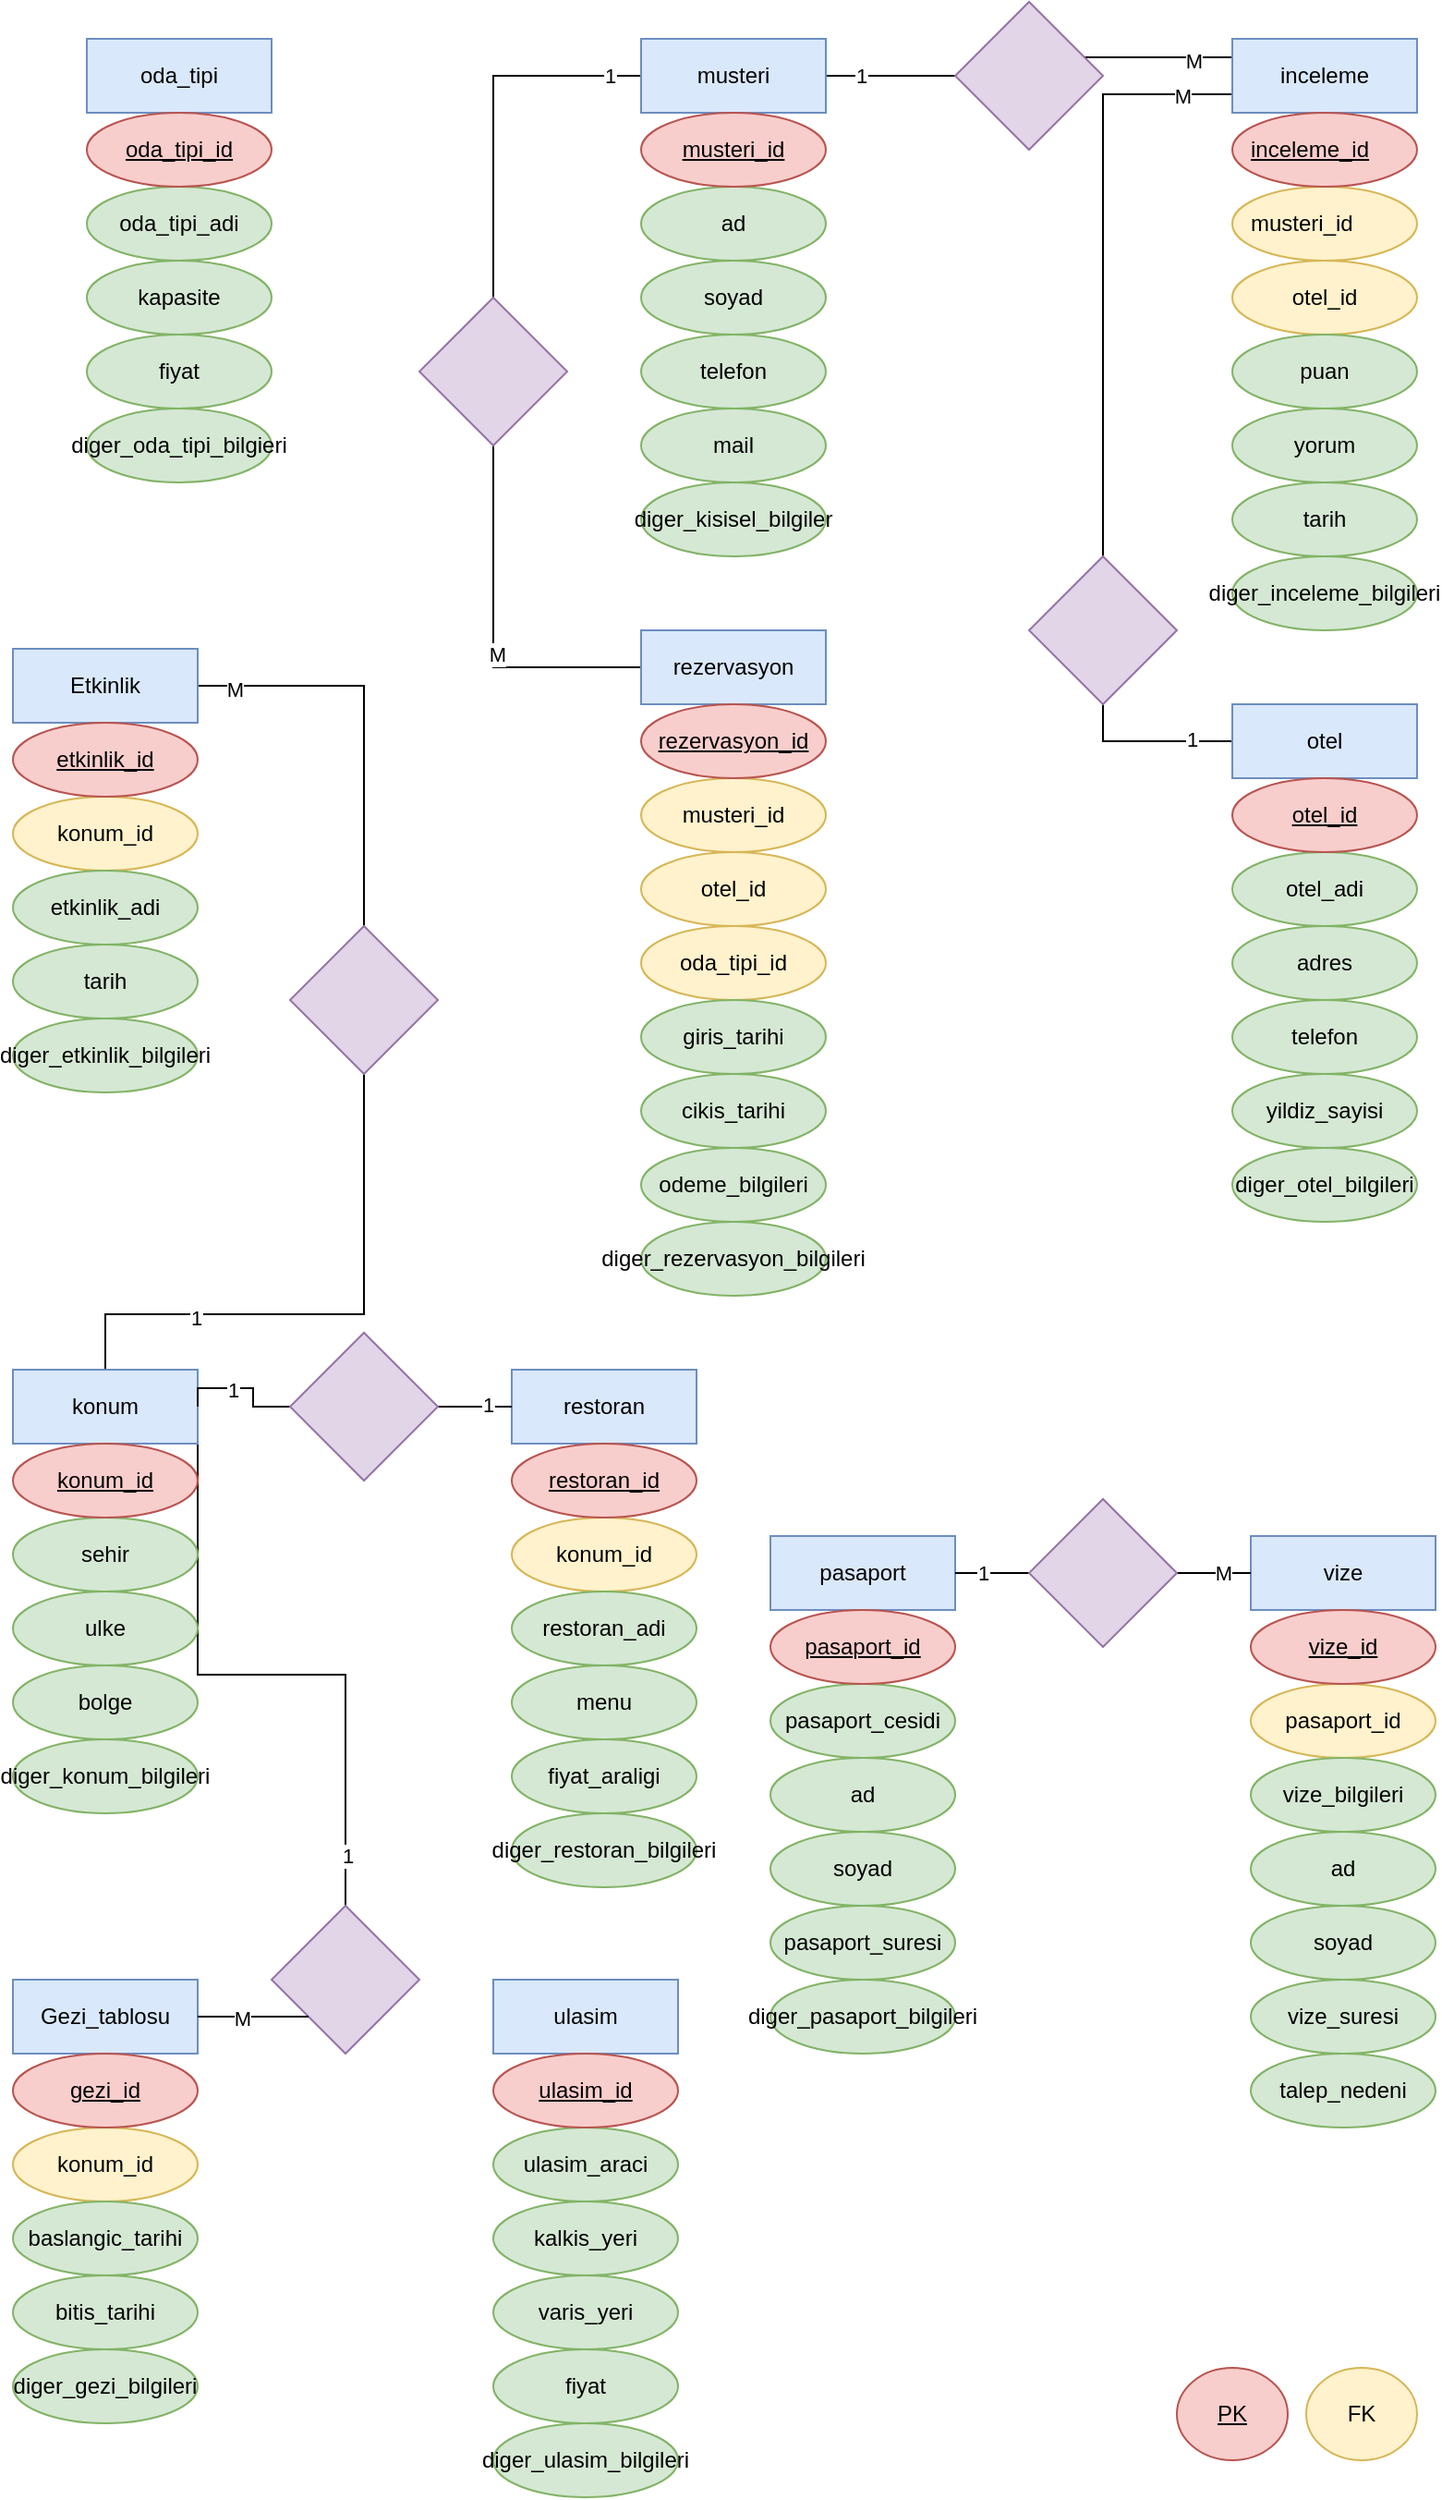 <mxfile version="22.1.16" type="device">
  <diagram name="Sayfa -1" id="pNhDHcCe7tpgZmQIZwgV">
    <mxGraphModel dx="984" dy="626" grid="1" gridSize="10" guides="1" tooltips="1" connect="1" arrows="1" fold="1" page="1" pageScale="1" pageWidth="827" pageHeight="1169" math="0" shadow="0">
      <root>
        <mxCell id="0" />
        <mxCell id="1" parent="0" />
        <mxCell id="9lS0rCz5zYlscF0m0wIw-2" value="Gezi_tablosu" style="whiteSpace=wrap;html=1;align=center;fillColor=#dae8fc;strokeColor=#6c8ebf;" parent="1" vertex="1">
          <mxGeometry x="29" y="1100" width="100" height="40" as="geometry" />
        </mxCell>
        <mxCell id="e3ImcTL7HOcck-EjSmOT-18" style="edgeStyle=orthogonalEdgeStyle;rounded=0;orthogonalLoop=1;jettySize=auto;html=1;endArrow=none;endFill=0;" parent="1" source="9lS0rCz5zYlscF0m0wIw-3" target="e3ImcTL7HOcck-EjSmOT-17" edge="1">
          <mxGeometry relative="1" as="geometry" />
        </mxCell>
        <mxCell id="e3ImcTL7HOcck-EjSmOT-21" value="M" style="edgeLabel;html=1;align=center;verticalAlign=middle;resizable=0;points=[];" parent="e3ImcTL7HOcck-EjSmOT-18" connectable="0" vertex="1">
          <mxGeometry x="-0.818" y="-2" relative="1" as="geometry">
            <mxPoint as="offset" />
          </mxGeometry>
        </mxCell>
        <mxCell id="9lS0rCz5zYlscF0m0wIw-3" value="Etkinlik" style="whiteSpace=wrap;html=1;align=center;fillColor=#dae8fc;strokeColor=#6c8ebf;" parent="1" vertex="1">
          <mxGeometry x="29" y="380" width="100" height="40" as="geometry" />
        </mxCell>
        <mxCell id="e3ImcTL7HOcck-EjSmOT-8" style="edgeStyle=orthogonalEdgeStyle;rounded=0;orthogonalLoop=1;jettySize=auto;html=1;endArrow=none;endFill=0;" parent="1" source="9lS0rCz5zYlscF0m0wIw-4" target="e3ImcTL7HOcck-EjSmOT-6" edge="1">
          <mxGeometry relative="1" as="geometry">
            <Array as="points">
              <mxPoint x="649" y="60" />
              <mxPoint x="649" y="60" />
            </Array>
          </mxGeometry>
        </mxCell>
        <mxCell id="e3ImcTL7HOcck-EjSmOT-9" value="M" style="edgeLabel;html=1;align=center;verticalAlign=middle;resizable=0;points=[];" parent="e3ImcTL7HOcck-EjSmOT-8" connectable="0" vertex="1">
          <mxGeometry x="-0.457" y="2" relative="1" as="geometry">
            <mxPoint as="offset" />
          </mxGeometry>
        </mxCell>
        <mxCell id="e3ImcTL7HOcck-EjSmOT-13" style="edgeStyle=orthogonalEdgeStyle;rounded=0;orthogonalLoop=1;jettySize=auto;html=1;endArrow=none;endFill=0;" parent="1" source="9lS0rCz5zYlscF0m0wIw-4" target="e3ImcTL7HOcck-EjSmOT-12" edge="1">
          <mxGeometry relative="1" as="geometry">
            <Array as="points">
              <mxPoint x="619" y="80" />
            </Array>
          </mxGeometry>
        </mxCell>
        <mxCell id="e3ImcTL7HOcck-EjSmOT-16" value="M" style="edgeLabel;html=1;align=center;verticalAlign=middle;resizable=0;points=[];" parent="e3ImcTL7HOcck-EjSmOT-13" connectable="0" vertex="1">
          <mxGeometry x="-0.831" y="1" relative="1" as="geometry">
            <mxPoint as="offset" />
          </mxGeometry>
        </mxCell>
        <mxCell id="9lS0rCz5zYlscF0m0wIw-4" value="inceleme" style="whiteSpace=wrap;html=1;align=center;fillColor=#dae8fc;strokeColor=#6c8ebf;" parent="1" vertex="1">
          <mxGeometry x="689" y="50" width="100" height="40" as="geometry" />
        </mxCell>
        <mxCell id="9lS0rCz5zYlscF0m0wIw-5" value="konum_id" style="ellipse;whiteSpace=wrap;html=1;align=center;fillColor=#fff2cc;strokeColor=#d6b656;" parent="1" vertex="1">
          <mxGeometry x="29" y="460" width="100" height="40" as="geometry" />
        </mxCell>
        <mxCell id="9lS0rCz5zYlscF0m0wIw-6" value="etkinlik_id" style="ellipse;whiteSpace=wrap;html=1;align=center;fontStyle=4;fillColor=#f8cecc;strokeColor=#b85450;" parent="1" vertex="1">
          <mxGeometry x="29" y="420" width="100" height="40" as="geometry" />
        </mxCell>
        <mxCell id="9lS0rCz5zYlscF0m0wIw-7" value="etkinlik_adi" style="ellipse;whiteSpace=wrap;html=1;align=center;fillColor=#d5e8d4;strokeColor=#82b366;" parent="1" vertex="1">
          <mxGeometry x="29" y="500" width="100" height="40" as="geometry" />
        </mxCell>
        <mxCell id="9lS0rCz5zYlscF0m0wIw-8" value="tarih" style="ellipse;whiteSpace=wrap;html=1;align=center;fillColor=#d5e8d4;strokeColor=#82b366;" parent="1" vertex="1">
          <mxGeometry x="29" y="540" width="100" height="40" as="geometry" />
        </mxCell>
        <mxCell id="9lS0rCz5zYlscF0m0wIw-9" value="diger_etkinlik_bilgileri" style="ellipse;whiteSpace=wrap;html=1;align=center;fillColor=#d5e8d4;strokeColor=#82b366;" parent="1" vertex="1">
          <mxGeometry x="29" y="580" width="100" height="40" as="geometry" />
        </mxCell>
        <mxCell id="9lS0rCz5zYlscF0m0wIw-11" value="tarih" style="ellipse;whiteSpace=wrap;html=1;align=center;fillColor=#d5e8d4;strokeColor=#82b366;" parent="1" vertex="1">
          <mxGeometry x="689" y="290" width="100" height="40" as="geometry" />
        </mxCell>
        <mxCell id="9lS0rCz5zYlscF0m0wIw-13" value="konum_id" style="ellipse;whiteSpace=wrap;html=1;align=center;fillColor=#fff2cc;strokeColor=#d6b656;" parent="1" vertex="1">
          <mxGeometry x="29" y="1180" width="100" height="40" as="geometry" />
        </mxCell>
        <mxCell id="9lS0rCz5zYlscF0m0wIw-14" value="gezi_id" style="ellipse;whiteSpace=wrap;html=1;align=center;fontStyle=4;fillColor=#f8cecc;strokeColor=#b85450;" parent="1" vertex="1">
          <mxGeometry x="29" y="1140" width="100" height="40" as="geometry" />
        </mxCell>
        <mxCell id="9lS0rCz5zYlscF0m0wIw-15" value="baslangic_tarihi" style="ellipse;whiteSpace=wrap;html=1;align=center;fillColor=#d5e8d4;strokeColor=#82b366;" parent="1" vertex="1">
          <mxGeometry x="29" y="1220" width="100" height="40" as="geometry" />
        </mxCell>
        <mxCell id="9lS0rCz5zYlscF0m0wIw-16" value="bitis_tarihi" style="ellipse;whiteSpace=wrap;html=1;align=center;fillColor=#d5e8d4;strokeColor=#82b366;" parent="1" vertex="1">
          <mxGeometry x="29" y="1260" width="100" height="40" as="geometry" />
        </mxCell>
        <mxCell id="9lS0rCz5zYlscF0m0wIw-17" value="diger_gezi_bilgileri" style="ellipse;whiteSpace=wrap;html=1;align=center;fillColor=#d5e8d4;strokeColor=#82b366;" parent="1" vertex="1">
          <mxGeometry x="29" y="1300" width="100" height="40" as="geometry" />
        </mxCell>
        <mxCell id="9lS0rCz5zYlscF0m0wIw-18" value="musteri_id&lt;span style=&quot;white-space: pre;&quot;&gt;&#x9;&lt;/span&gt;" style="ellipse;whiteSpace=wrap;html=1;align=center;fillColor=#fff2cc;strokeColor=#d6b656;" parent="1" vertex="1">
          <mxGeometry x="689" y="130" width="100" height="40" as="geometry" />
        </mxCell>
        <mxCell id="9lS0rCz5zYlscF0m0wIw-19" value="inceleme_id&lt;span style=&quot;white-space: pre;&quot;&gt;&#x9;&lt;/span&gt;" style="ellipse;whiteSpace=wrap;html=1;align=center;fontStyle=4;fillColor=#f8cecc;strokeColor=#b85450;" parent="1" vertex="1">
          <mxGeometry x="689" y="90" width="100" height="40" as="geometry" />
        </mxCell>
        <mxCell id="9lS0rCz5zYlscF0m0wIw-20" value="otel_id" style="ellipse;whiteSpace=wrap;html=1;align=center;fillColor=#fff2cc;strokeColor=#d6b656;" parent="1" vertex="1">
          <mxGeometry x="689" y="170" width="100" height="40" as="geometry" />
        </mxCell>
        <mxCell id="9lS0rCz5zYlscF0m0wIw-21" value="puan" style="ellipse;whiteSpace=wrap;html=1;align=center;fillColor=#d5e8d4;strokeColor=#82b366;" parent="1" vertex="1">
          <mxGeometry x="689" y="210" width="100" height="40" as="geometry" />
        </mxCell>
        <mxCell id="9lS0rCz5zYlscF0m0wIw-22" value="yorum" style="ellipse;whiteSpace=wrap;html=1;align=center;fillColor=#d5e8d4;strokeColor=#82b366;" parent="1" vertex="1">
          <mxGeometry x="689" y="250" width="100" height="40" as="geometry" />
        </mxCell>
        <mxCell id="9lS0rCz5zYlscF0m0wIw-23" value="diger_inceleme_bilgileri" style="ellipse;whiteSpace=wrap;html=1;align=center;fillColor=#d5e8d4;strokeColor=#82b366;" parent="1" vertex="1">
          <mxGeometry x="689" y="330" width="100" height="40" as="geometry" />
        </mxCell>
        <mxCell id="e3ImcTL7HOcck-EjSmOT-19" style="edgeStyle=orthogonalEdgeStyle;rounded=0;orthogonalLoop=1;jettySize=auto;html=1;endArrow=none;endFill=0;" parent="1" source="9lS0rCz5zYlscF0m0wIw-24" target="e3ImcTL7HOcck-EjSmOT-17" edge="1">
          <mxGeometry relative="1" as="geometry">
            <Array as="points">
              <mxPoint x="79" y="740" />
              <mxPoint x="219" y="740" />
            </Array>
          </mxGeometry>
        </mxCell>
        <mxCell id="e3ImcTL7HOcck-EjSmOT-20" value="1" style="edgeLabel;html=1;align=center;verticalAlign=middle;resizable=0;points=[];" parent="e3ImcTL7HOcck-EjSmOT-19" connectable="0" vertex="1">
          <mxGeometry x="-0.473" y="-2" relative="1" as="geometry">
            <mxPoint as="offset" />
          </mxGeometry>
        </mxCell>
        <mxCell id="e3ImcTL7HOcck-EjSmOT-24" style="edgeStyle=orthogonalEdgeStyle;rounded=0;orthogonalLoop=1;jettySize=auto;html=1;exitX=1;exitY=1;exitDx=0;exitDy=0;endArrow=none;endFill=0;" parent="1" source="9lS0rCz5zYlscF0m0wIw-24" target="e3ImcTL7HOcck-EjSmOT-22" edge="1">
          <mxGeometry relative="1" as="geometry" />
        </mxCell>
        <mxCell id="e3ImcTL7HOcck-EjSmOT-26" value="1" style="edgeLabel;html=1;align=center;verticalAlign=middle;resizable=0;points=[];" parent="e3ImcTL7HOcck-EjSmOT-24" connectable="0" vertex="1">
          <mxGeometry x="0.836" y="1" relative="1" as="geometry">
            <mxPoint as="offset" />
          </mxGeometry>
        </mxCell>
        <mxCell id="9lS0rCz5zYlscF0m0wIw-24" value="konum" style="whiteSpace=wrap;html=1;align=center;fillColor=#dae8fc;strokeColor=#6c8ebf;" parent="1" vertex="1">
          <mxGeometry x="29" y="770" width="100" height="40" as="geometry" />
        </mxCell>
        <mxCell id="9lS0rCz5zYlscF0m0wIw-26" value="sehir" style="ellipse;whiteSpace=wrap;html=1;align=center;fillColor=#d5e8d4;strokeColor=#82b366;" parent="1" vertex="1">
          <mxGeometry x="29" y="850" width="100" height="40" as="geometry" />
        </mxCell>
        <mxCell id="9lS0rCz5zYlscF0m0wIw-27" value="konum_id" style="ellipse;whiteSpace=wrap;html=1;align=center;fontStyle=4;fillColor=#f8cecc;strokeColor=#b85450;" parent="1" vertex="1">
          <mxGeometry x="29" y="810" width="100" height="40" as="geometry" />
        </mxCell>
        <mxCell id="9lS0rCz5zYlscF0m0wIw-28" value="ulke" style="ellipse;whiteSpace=wrap;html=1;align=center;fillColor=#d5e8d4;strokeColor=#82b366;" parent="1" vertex="1">
          <mxGeometry x="29" y="890" width="100" height="40" as="geometry" />
        </mxCell>
        <mxCell id="9lS0rCz5zYlscF0m0wIw-29" value="bolge" style="ellipse;whiteSpace=wrap;html=1;align=center;fillColor=#d5e8d4;strokeColor=#82b366;" parent="1" vertex="1">
          <mxGeometry x="29" y="930" width="100" height="40" as="geometry" />
        </mxCell>
        <mxCell id="9lS0rCz5zYlscF0m0wIw-30" value="diger_konum_bilgileri" style="ellipse;whiteSpace=wrap;html=1;align=center;fillColor=#d5e8d4;strokeColor=#82b366;" parent="1" vertex="1">
          <mxGeometry x="29" y="970" width="100" height="40" as="geometry" />
        </mxCell>
        <mxCell id="9lS0rCz5zYlscF0m0wIw-97" style="edgeStyle=orthogonalEdgeStyle;rounded=0;orthogonalLoop=1;jettySize=auto;html=1;endArrow=none;endFill=0;" parent="1" source="9lS0rCz5zYlscF0m0wIw-32" target="9lS0rCz5zYlscF0m0wIw-95" edge="1">
          <mxGeometry relative="1" as="geometry" />
        </mxCell>
        <mxCell id="9lS0rCz5zYlscF0m0wIw-99" value="1" style="edgeLabel;html=1;align=center;verticalAlign=middle;resizable=0;points=[];" parent="9lS0rCz5zYlscF0m0wIw-97" vertex="1" connectable="0">
          <mxGeometry x="-0.824" relative="1" as="geometry">
            <mxPoint as="offset" />
          </mxGeometry>
        </mxCell>
        <mxCell id="e3ImcTL7HOcck-EjSmOT-7" style="edgeStyle=orthogonalEdgeStyle;rounded=0;orthogonalLoop=1;jettySize=auto;html=1;endArrow=none;endFill=0;" parent="1" source="9lS0rCz5zYlscF0m0wIw-32" target="e3ImcTL7HOcck-EjSmOT-6" edge="1">
          <mxGeometry relative="1" as="geometry" />
        </mxCell>
        <mxCell id="e3ImcTL7HOcck-EjSmOT-10" value="1" style="edgeLabel;html=1;align=center;verticalAlign=middle;resizable=0;points=[];" parent="e3ImcTL7HOcck-EjSmOT-7" connectable="0" vertex="1">
          <mxGeometry x="-0.457" relative="1" as="geometry">
            <mxPoint as="offset" />
          </mxGeometry>
        </mxCell>
        <mxCell id="9lS0rCz5zYlscF0m0wIw-32" value="musteri" style="whiteSpace=wrap;html=1;align=center;fillColor=#dae8fc;strokeColor=#6c8ebf;" parent="1" vertex="1">
          <mxGeometry x="369" y="50" width="100" height="40" as="geometry" />
        </mxCell>
        <mxCell id="9lS0rCz5zYlscF0m0wIw-33" value="ad" style="ellipse;whiteSpace=wrap;html=1;align=center;fillColor=#d5e8d4;strokeColor=#82b366;" parent="1" vertex="1">
          <mxGeometry x="369" y="130" width="100" height="40" as="geometry" />
        </mxCell>
        <mxCell id="9lS0rCz5zYlscF0m0wIw-34" value="musteri_id" style="ellipse;whiteSpace=wrap;html=1;align=center;fontStyle=4;fillColor=#f8cecc;strokeColor=#b85450;" parent="1" vertex="1">
          <mxGeometry x="369" y="90" width="100" height="40" as="geometry" />
        </mxCell>
        <mxCell id="9lS0rCz5zYlscF0m0wIw-35" value="soyad" style="ellipse;whiteSpace=wrap;html=1;align=center;fillColor=#d5e8d4;strokeColor=#82b366;" parent="1" vertex="1">
          <mxGeometry x="369" y="170" width="100" height="40" as="geometry" />
        </mxCell>
        <mxCell id="9lS0rCz5zYlscF0m0wIw-36" value="telefon" style="ellipse;whiteSpace=wrap;html=1;align=center;fillColor=#d5e8d4;strokeColor=#82b366;" parent="1" vertex="1">
          <mxGeometry x="369" y="210" width="100" height="40" as="geometry" />
        </mxCell>
        <mxCell id="9lS0rCz5zYlscF0m0wIw-37" value="mail" style="ellipse;whiteSpace=wrap;html=1;align=center;fillColor=#d5e8d4;strokeColor=#82b366;" parent="1" vertex="1">
          <mxGeometry x="369" y="250" width="100" height="40" as="geometry" />
        </mxCell>
        <mxCell id="9lS0rCz5zYlscF0m0wIw-38" value="diger_kisisel_bilgiler" style="ellipse;whiteSpace=wrap;html=1;align=center;fillColor=#d5e8d4;strokeColor=#82b366;" parent="1" vertex="1">
          <mxGeometry x="369" y="290" width="100" height="40" as="geometry" />
        </mxCell>
        <mxCell id="9lS0rCz5zYlscF0m0wIw-39" value="oda_tipi" style="whiteSpace=wrap;html=1;align=center;fillColor=#dae8fc;strokeColor=#6c8ebf;" parent="1" vertex="1">
          <mxGeometry x="69" y="50" width="100" height="40" as="geometry" />
        </mxCell>
        <mxCell id="9lS0rCz5zYlscF0m0wIw-40" value="oda_tipi_adi" style="ellipse;whiteSpace=wrap;html=1;align=center;fillColor=#d5e8d4;strokeColor=#82b366;" parent="1" vertex="1">
          <mxGeometry x="69" y="130" width="100" height="40" as="geometry" />
        </mxCell>
        <mxCell id="9lS0rCz5zYlscF0m0wIw-41" value="oda_tipi_id" style="ellipse;whiteSpace=wrap;html=1;align=center;fontStyle=4;fillColor=#f8cecc;strokeColor=#b85450;" parent="1" vertex="1">
          <mxGeometry x="69" y="90" width="100" height="40" as="geometry" />
        </mxCell>
        <mxCell id="9lS0rCz5zYlscF0m0wIw-42" value="kapasite" style="ellipse;whiteSpace=wrap;html=1;align=center;fillColor=#d5e8d4;strokeColor=#82b366;" parent="1" vertex="1">
          <mxGeometry x="69" y="170" width="100" height="40" as="geometry" />
        </mxCell>
        <mxCell id="9lS0rCz5zYlscF0m0wIw-43" value="fiyat" style="ellipse;whiteSpace=wrap;html=1;align=center;fillColor=#d5e8d4;strokeColor=#82b366;" parent="1" vertex="1">
          <mxGeometry x="69" y="210" width="100" height="40" as="geometry" />
        </mxCell>
        <mxCell id="9lS0rCz5zYlscF0m0wIw-44" value="diger_oda_tipi_bilgieri" style="ellipse;whiteSpace=wrap;html=1;align=center;fillColor=#d5e8d4;strokeColor=#82b366;" parent="1" vertex="1">
          <mxGeometry x="69" y="250" width="100" height="40" as="geometry" />
        </mxCell>
        <mxCell id="e3ImcTL7HOcck-EjSmOT-14" style="edgeStyle=orthogonalEdgeStyle;rounded=0;orthogonalLoop=1;jettySize=auto;html=1;entryX=0.5;entryY=1;entryDx=0;entryDy=0;endArrow=none;endFill=0;" parent="1" source="9lS0rCz5zYlscF0m0wIw-46" target="e3ImcTL7HOcck-EjSmOT-12" edge="1">
          <mxGeometry relative="1" as="geometry" />
        </mxCell>
        <mxCell id="e3ImcTL7HOcck-EjSmOT-15" value="1" style="edgeLabel;html=1;align=center;verticalAlign=middle;resizable=0;points=[];" parent="e3ImcTL7HOcck-EjSmOT-14" connectable="0" vertex="1">
          <mxGeometry x="-0.511" y="-1" relative="1" as="geometry">
            <mxPoint as="offset" />
          </mxGeometry>
        </mxCell>
        <mxCell id="9lS0rCz5zYlscF0m0wIw-46" value="otel" style="whiteSpace=wrap;html=1;align=center;fillColor=#dae8fc;strokeColor=#6c8ebf;" parent="1" vertex="1">
          <mxGeometry x="689" y="410" width="100" height="40" as="geometry" />
        </mxCell>
        <mxCell id="9lS0rCz5zYlscF0m0wIw-47" value="otel_adi" style="ellipse;whiteSpace=wrap;html=1;align=center;fillColor=#d5e8d4;strokeColor=#82b366;" parent="1" vertex="1">
          <mxGeometry x="689" y="490" width="100" height="40" as="geometry" />
        </mxCell>
        <mxCell id="9lS0rCz5zYlscF0m0wIw-48" value="otel_id" style="ellipse;whiteSpace=wrap;html=1;align=center;fontStyle=4;fillColor=#f8cecc;strokeColor=#b85450;" parent="1" vertex="1">
          <mxGeometry x="689" y="450" width="100" height="40" as="geometry" />
        </mxCell>
        <mxCell id="9lS0rCz5zYlscF0m0wIw-49" value="adres" style="ellipse;whiteSpace=wrap;html=1;align=center;fillColor=#d5e8d4;strokeColor=#82b366;" parent="1" vertex="1">
          <mxGeometry x="689" y="530" width="100" height="40" as="geometry" />
        </mxCell>
        <mxCell id="9lS0rCz5zYlscF0m0wIw-50" value="telefon" style="ellipse;whiteSpace=wrap;html=1;align=center;fillColor=#d5e8d4;strokeColor=#82b366;" parent="1" vertex="1">
          <mxGeometry x="689" y="570" width="100" height="40" as="geometry" />
        </mxCell>
        <mxCell id="9lS0rCz5zYlscF0m0wIw-51" value="yildiz_sayisi" style="ellipse;whiteSpace=wrap;html=1;align=center;fillColor=#d5e8d4;strokeColor=#82b366;" parent="1" vertex="1">
          <mxGeometry x="689" y="610" width="100" height="40" as="geometry" />
        </mxCell>
        <mxCell id="9lS0rCz5zYlscF0m0wIw-52" value="diger_otel_bilgileri" style="ellipse;whiteSpace=wrap;html=1;align=center;fillColor=#d5e8d4;strokeColor=#82b366;" parent="1" vertex="1">
          <mxGeometry x="689" y="650" width="100" height="40" as="geometry" />
        </mxCell>
        <mxCell id="9lS0rCz5zYlscF0m0wIw-53" value="pasaport" style="whiteSpace=wrap;html=1;align=center;fillColor=#dae8fc;strokeColor=#6c8ebf;" parent="1" vertex="1">
          <mxGeometry x="439" y="860" width="100" height="40" as="geometry" />
        </mxCell>
        <mxCell id="9lS0rCz5zYlscF0m0wIw-54" value="pasaport_cesidi" style="ellipse;whiteSpace=wrap;html=1;align=center;fillColor=#d5e8d4;strokeColor=#82b366;" parent="1" vertex="1">
          <mxGeometry x="439" y="940" width="100" height="40" as="geometry" />
        </mxCell>
        <mxCell id="9lS0rCz5zYlscF0m0wIw-55" value="pasaport_id" style="ellipse;whiteSpace=wrap;html=1;align=center;fontStyle=4;fillColor=#f8cecc;strokeColor=#b85450;" parent="1" vertex="1">
          <mxGeometry x="439" y="900" width="100" height="40" as="geometry" />
        </mxCell>
        <mxCell id="9lS0rCz5zYlscF0m0wIw-56" value="ad" style="ellipse;whiteSpace=wrap;html=1;align=center;fillColor=#d5e8d4;strokeColor=#82b366;" parent="1" vertex="1">
          <mxGeometry x="439" y="980" width="100" height="40" as="geometry" />
        </mxCell>
        <mxCell id="9lS0rCz5zYlscF0m0wIw-57" value="soyad" style="ellipse;whiteSpace=wrap;html=1;align=center;fillColor=#d5e8d4;strokeColor=#82b366;" parent="1" vertex="1">
          <mxGeometry x="439" y="1020" width="100" height="40" as="geometry" />
        </mxCell>
        <mxCell id="9lS0rCz5zYlscF0m0wIw-58" value="pasaport_suresi" style="ellipse;whiteSpace=wrap;html=1;align=center;fillColor=#d5e8d4;strokeColor=#82b366;" parent="1" vertex="1">
          <mxGeometry x="439" y="1060" width="100" height="40" as="geometry" />
        </mxCell>
        <mxCell id="9lS0rCz5zYlscF0m0wIw-59" value="diger_pasaport_bilgileri" style="ellipse;whiteSpace=wrap;html=1;align=center;fillColor=#d5e8d4;strokeColor=#82b366;" parent="1" vertex="1">
          <mxGeometry x="439" y="1100" width="100" height="40" as="geometry" />
        </mxCell>
        <mxCell id="9lS0rCz5zYlscF0m0wIw-60" value="restoran" style="whiteSpace=wrap;html=1;align=center;fillColor=#dae8fc;strokeColor=#6c8ebf;" parent="1" vertex="1">
          <mxGeometry x="299" y="770" width="100" height="40" as="geometry" />
        </mxCell>
        <mxCell id="9lS0rCz5zYlscF0m0wIw-61" value="konum_id" style="ellipse;whiteSpace=wrap;html=1;align=center;fillColor=#fff2cc;strokeColor=#d6b656;" parent="1" vertex="1">
          <mxGeometry x="299" y="850" width="100" height="40" as="geometry" />
        </mxCell>
        <mxCell id="9lS0rCz5zYlscF0m0wIw-62" value="restoran_id" style="ellipse;whiteSpace=wrap;html=1;align=center;fontStyle=4;fillColor=#f8cecc;strokeColor=#b85450;" parent="1" vertex="1">
          <mxGeometry x="299" y="810" width="100" height="40" as="geometry" />
        </mxCell>
        <mxCell id="9lS0rCz5zYlscF0m0wIw-63" value="restoran_adi" style="ellipse;whiteSpace=wrap;html=1;align=center;fillColor=#d5e8d4;strokeColor=#82b366;" parent="1" vertex="1">
          <mxGeometry x="299" y="890" width="100" height="40" as="geometry" />
        </mxCell>
        <mxCell id="9lS0rCz5zYlscF0m0wIw-64" value="menu" style="ellipse;whiteSpace=wrap;html=1;align=center;fillColor=#d5e8d4;strokeColor=#82b366;" parent="1" vertex="1">
          <mxGeometry x="299" y="930" width="100" height="40" as="geometry" />
        </mxCell>
        <mxCell id="9lS0rCz5zYlscF0m0wIw-65" value="fiyat_araligi" style="ellipse;whiteSpace=wrap;html=1;align=center;fillColor=#d5e8d4;strokeColor=#82b366;" parent="1" vertex="1">
          <mxGeometry x="299" y="970" width="100" height="40" as="geometry" />
        </mxCell>
        <mxCell id="9lS0rCz5zYlscF0m0wIw-66" value="diger_restoran_bilgileri" style="ellipse;whiteSpace=wrap;html=1;align=center;fillColor=#d5e8d4;strokeColor=#82b366;" parent="1" vertex="1">
          <mxGeometry x="299" y="1010" width="100" height="40" as="geometry" />
        </mxCell>
        <mxCell id="9lS0rCz5zYlscF0m0wIw-96" value="" style="edgeStyle=orthogonalEdgeStyle;rounded=0;orthogonalLoop=1;jettySize=auto;html=1;endArrow=none;endFill=0;" parent="1" source="9lS0rCz5zYlscF0m0wIw-67" target="9lS0rCz5zYlscF0m0wIw-95" edge="1">
          <mxGeometry relative="1" as="geometry" />
        </mxCell>
        <mxCell id="9lS0rCz5zYlscF0m0wIw-98" value="M" style="edgeLabel;html=1;align=center;verticalAlign=middle;resizable=0;points=[];" parent="9lS0rCz5zYlscF0m0wIw-96" vertex="1" connectable="0">
          <mxGeometry x="-0.129" y="-2" relative="1" as="geometry">
            <mxPoint as="offset" />
          </mxGeometry>
        </mxCell>
        <mxCell id="9lS0rCz5zYlscF0m0wIw-67" value="rezervasyon" style="whiteSpace=wrap;html=1;align=center;fillColor=#dae8fc;strokeColor=#6c8ebf;" parent="1" vertex="1">
          <mxGeometry x="369" y="370" width="100" height="40" as="geometry" />
        </mxCell>
        <mxCell id="9lS0rCz5zYlscF0m0wIw-68" value="musteri_id" style="ellipse;whiteSpace=wrap;html=1;align=center;fillColor=#fff2cc;strokeColor=#d6b656;" parent="1" vertex="1">
          <mxGeometry x="369" y="450" width="100" height="40" as="geometry" />
        </mxCell>
        <mxCell id="9lS0rCz5zYlscF0m0wIw-69" value="rezervasyon_id" style="ellipse;whiteSpace=wrap;html=1;align=center;fontStyle=4;fillColor=#f8cecc;strokeColor=#b85450;" parent="1" vertex="1">
          <mxGeometry x="369" y="410" width="100" height="40" as="geometry" />
        </mxCell>
        <mxCell id="9lS0rCz5zYlscF0m0wIw-70" value="otel_id" style="ellipse;whiteSpace=wrap;html=1;align=center;fillColor=#fff2cc;strokeColor=#d6b656;" parent="1" vertex="1">
          <mxGeometry x="369" y="490" width="100" height="40" as="geometry" />
        </mxCell>
        <mxCell id="9lS0rCz5zYlscF0m0wIw-71" value="oda_tipi_id" style="ellipse;whiteSpace=wrap;html=1;align=center;fillColor=#fff2cc;strokeColor=#d6b656;" parent="1" vertex="1">
          <mxGeometry x="369" y="530" width="100" height="40" as="geometry" />
        </mxCell>
        <mxCell id="9lS0rCz5zYlscF0m0wIw-72" value="giris_tarihi" style="ellipse;whiteSpace=wrap;html=1;align=center;fillColor=#d5e8d4;strokeColor=#82b366;" parent="1" vertex="1">
          <mxGeometry x="369" y="570" width="100" height="40" as="geometry" />
        </mxCell>
        <mxCell id="9lS0rCz5zYlscF0m0wIw-73" value="cikis_tarihi" style="ellipse;whiteSpace=wrap;html=1;align=center;fillColor=#d5e8d4;strokeColor=#82b366;" parent="1" vertex="1">
          <mxGeometry x="369" y="610" width="100" height="40" as="geometry" />
        </mxCell>
        <mxCell id="9lS0rCz5zYlscF0m0wIw-74" value="odeme_bilgileri" style="ellipse;whiteSpace=wrap;html=1;align=center;fillColor=#d5e8d4;strokeColor=#82b366;" parent="1" vertex="1">
          <mxGeometry x="369" y="650" width="100" height="40" as="geometry" />
        </mxCell>
        <mxCell id="9lS0rCz5zYlscF0m0wIw-75" value="diger_rezervasyon_bilgileri" style="ellipse;whiteSpace=wrap;html=1;align=center;fillColor=#d5e8d4;strokeColor=#82b366;" parent="1" vertex="1">
          <mxGeometry x="369" y="690" width="100" height="40" as="geometry" />
        </mxCell>
        <mxCell id="9lS0rCz5zYlscF0m0wIw-76" value="ulasim" style="whiteSpace=wrap;html=1;align=center;fillColor=#dae8fc;strokeColor=#6c8ebf;" parent="1" vertex="1">
          <mxGeometry x="289" y="1100" width="100" height="40" as="geometry" />
        </mxCell>
        <mxCell id="9lS0rCz5zYlscF0m0wIw-77" value="ulasim_araci" style="ellipse;whiteSpace=wrap;html=1;align=center;fillColor=#d5e8d4;strokeColor=#82b366;" parent="1" vertex="1">
          <mxGeometry x="289" y="1180" width="100" height="40" as="geometry" />
        </mxCell>
        <mxCell id="9lS0rCz5zYlscF0m0wIw-78" value="ulasim_id" style="ellipse;whiteSpace=wrap;html=1;align=center;fontStyle=4;fillColor=#f8cecc;strokeColor=#b85450;" parent="1" vertex="1">
          <mxGeometry x="289" y="1140" width="100" height="40" as="geometry" />
        </mxCell>
        <mxCell id="9lS0rCz5zYlscF0m0wIw-79" value="kalkis_yeri" style="ellipse;whiteSpace=wrap;html=1;align=center;fillColor=#d5e8d4;strokeColor=#82b366;" parent="1" vertex="1">
          <mxGeometry x="289" y="1220" width="100" height="40" as="geometry" />
        </mxCell>
        <mxCell id="9lS0rCz5zYlscF0m0wIw-80" value="varis_yeri" style="ellipse;whiteSpace=wrap;html=1;align=center;fillColor=#d5e8d4;strokeColor=#82b366;" parent="1" vertex="1">
          <mxGeometry x="289" y="1260" width="100" height="40" as="geometry" />
        </mxCell>
        <mxCell id="9lS0rCz5zYlscF0m0wIw-81" value="fiyat" style="ellipse;whiteSpace=wrap;html=1;align=center;fillColor=#d5e8d4;strokeColor=#82b366;" parent="1" vertex="1">
          <mxGeometry x="289" y="1300" width="100" height="40" as="geometry" />
        </mxCell>
        <mxCell id="9lS0rCz5zYlscF0m0wIw-82" value="diger_ulasim_bilgileri" style="ellipse;whiteSpace=wrap;html=1;align=center;fillColor=#d5e8d4;strokeColor=#82b366;" parent="1" vertex="1">
          <mxGeometry x="289" y="1340" width="100" height="40" as="geometry" />
        </mxCell>
        <mxCell id="9lS0rCz5zYlscF0m0wIw-85" value="vize" style="whiteSpace=wrap;html=1;align=center;fillColor=#dae8fc;strokeColor=#6c8ebf;" parent="1" vertex="1">
          <mxGeometry x="699" y="860" width="100" height="40" as="geometry" />
        </mxCell>
        <mxCell id="9lS0rCz5zYlscF0m0wIw-86" value="pasaport_id" style="ellipse;whiteSpace=wrap;html=1;align=center;fillColor=#fff2cc;strokeColor=#d6b656;" parent="1" vertex="1">
          <mxGeometry x="699" y="940" width="100" height="40" as="geometry" />
        </mxCell>
        <mxCell id="9lS0rCz5zYlscF0m0wIw-87" value="vize_id" style="ellipse;whiteSpace=wrap;html=1;align=center;fontStyle=4;fillColor=#f8cecc;strokeColor=#b85450;" parent="1" vertex="1">
          <mxGeometry x="699" y="900" width="100" height="40" as="geometry" />
        </mxCell>
        <mxCell id="9lS0rCz5zYlscF0m0wIw-88" value="vize_bilgileri" style="ellipse;whiteSpace=wrap;html=1;align=center;fillColor=#d5e8d4;strokeColor=#82b366;" parent="1" vertex="1">
          <mxGeometry x="699" y="980" width="100" height="40" as="geometry" />
        </mxCell>
        <mxCell id="9lS0rCz5zYlscF0m0wIw-89" value="ad" style="ellipse;whiteSpace=wrap;html=1;align=center;fillColor=#d5e8d4;strokeColor=#82b366;" parent="1" vertex="1">
          <mxGeometry x="699" y="1020" width="100" height="40" as="geometry" />
        </mxCell>
        <mxCell id="9lS0rCz5zYlscF0m0wIw-90" value="soyad" style="ellipse;whiteSpace=wrap;html=1;align=center;fillColor=#d5e8d4;strokeColor=#82b366;" parent="1" vertex="1">
          <mxGeometry x="699" y="1060" width="100" height="40" as="geometry" />
        </mxCell>
        <mxCell id="9lS0rCz5zYlscF0m0wIw-91" value="vize_suresi" style="ellipse;whiteSpace=wrap;html=1;align=center;fillColor=#d5e8d4;strokeColor=#82b366;" parent="1" vertex="1">
          <mxGeometry x="699" y="1100" width="100" height="40" as="geometry" />
        </mxCell>
        <mxCell id="9lS0rCz5zYlscF0m0wIw-92" value="talep_nedeni" style="ellipse;whiteSpace=wrap;html=1;align=center;fillColor=#d5e8d4;strokeColor=#82b366;" parent="1" vertex="1">
          <mxGeometry x="699" y="1140" width="100" height="40" as="geometry" />
        </mxCell>
        <mxCell id="9lS0rCz5zYlscF0m0wIw-93" value="PK" style="ellipse;whiteSpace=wrap;html=1;align=center;fontStyle=4;fillColor=#f8cecc;strokeColor=#b85450;" parent="1" vertex="1">
          <mxGeometry x="659" y="1310" width="60" height="50" as="geometry" />
        </mxCell>
        <mxCell id="9lS0rCz5zYlscF0m0wIw-94" value="FK" style="ellipse;whiteSpace=wrap;html=1;align=center;fillColor=#fff2cc;strokeColor=#d6b656;" parent="1" vertex="1">
          <mxGeometry x="729" y="1310" width="60" height="50" as="geometry" />
        </mxCell>
        <mxCell id="9lS0rCz5zYlscF0m0wIw-95" value="" style="rhombus;whiteSpace=wrap;html=1;fillColor=#e1d5e7;strokeColor=#9673a6;" parent="1" vertex="1">
          <mxGeometry x="249" y="190" width="80" height="80" as="geometry" />
        </mxCell>
        <mxCell id="9lS0rCz5zYlscF0m0wIw-101" style="edgeStyle=orthogonalEdgeStyle;rounded=0;orthogonalLoop=1;jettySize=auto;html=1;entryX=1;entryY=0.5;entryDx=0;entryDy=0;endArrow=none;endFill=0;" parent="1" source="9lS0rCz5zYlscF0m0wIw-100" target="9lS0rCz5zYlscF0m0wIw-24" edge="1">
          <mxGeometry relative="1" as="geometry">
            <Array as="points">
              <mxPoint x="159" y="790" />
              <mxPoint x="159" y="780" />
              <mxPoint x="129" y="780" />
            </Array>
          </mxGeometry>
        </mxCell>
        <mxCell id="9lS0rCz5zYlscF0m0wIw-103" value="1" style="edgeLabel;html=1;align=center;verticalAlign=middle;resizable=0;points=[];" parent="9lS0rCz5zYlscF0m0wIw-101" vertex="1" connectable="0">
          <mxGeometry x="0.183" y="1" relative="1" as="geometry">
            <mxPoint as="offset" />
          </mxGeometry>
        </mxCell>
        <mxCell id="9lS0rCz5zYlscF0m0wIw-102" style="edgeStyle=orthogonalEdgeStyle;rounded=0;orthogonalLoop=1;jettySize=auto;html=1;endArrow=none;endFill=0;" parent="1" source="9lS0rCz5zYlscF0m0wIw-100" target="9lS0rCz5zYlscF0m0wIw-60" edge="1">
          <mxGeometry relative="1" as="geometry" />
        </mxCell>
        <mxCell id="9lS0rCz5zYlscF0m0wIw-104" value="1" style="edgeLabel;html=1;align=center;verticalAlign=middle;resizable=0;points=[];" parent="9lS0rCz5zYlscF0m0wIw-102" vertex="1" connectable="0">
          <mxGeometry x="0.339" y="1" relative="1" as="geometry">
            <mxPoint as="offset" />
          </mxGeometry>
        </mxCell>
        <mxCell id="9lS0rCz5zYlscF0m0wIw-100" value="" style="rhombus;whiteSpace=wrap;html=1;rotation=90;fillColor=#e1d5e7;strokeColor=#9673a6;" parent="1" vertex="1">
          <mxGeometry x="179" y="750" width="80" height="80" as="geometry" />
        </mxCell>
        <mxCell id="e3ImcTL7HOcck-EjSmOT-2" style="edgeStyle=orthogonalEdgeStyle;rounded=0;orthogonalLoop=1;jettySize=auto;html=1;endArrow=none;endFill=0;" parent="1" source="e3ImcTL7HOcck-EjSmOT-1" target="9lS0rCz5zYlscF0m0wIw-85" edge="1">
          <mxGeometry relative="1" as="geometry" />
        </mxCell>
        <mxCell id="e3ImcTL7HOcck-EjSmOT-4" value="M" style="edgeLabel;html=1;align=center;verticalAlign=middle;resizable=0;points=[];" parent="e3ImcTL7HOcck-EjSmOT-2" connectable="0" vertex="1">
          <mxGeometry x="0.25" relative="1" as="geometry">
            <mxPoint as="offset" />
          </mxGeometry>
        </mxCell>
        <mxCell id="e3ImcTL7HOcck-EjSmOT-3" style="edgeStyle=orthogonalEdgeStyle;rounded=0;orthogonalLoop=1;jettySize=auto;html=1;endArrow=none;endFill=0;" parent="1" source="e3ImcTL7HOcck-EjSmOT-1" target="9lS0rCz5zYlscF0m0wIw-53" edge="1">
          <mxGeometry relative="1" as="geometry" />
        </mxCell>
        <mxCell id="e3ImcTL7HOcck-EjSmOT-5" value="1" style="edgeLabel;html=1;align=center;verticalAlign=middle;resizable=0;points=[];" parent="e3ImcTL7HOcck-EjSmOT-3" connectable="0" vertex="1">
          <mxGeometry x="0.25" relative="1" as="geometry">
            <mxPoint as="offset" />
          </mxGeometry>
        </mxCell>
        <mxCell id="e3ImcTL7HOcck-EjSmOT-1" value="" style="rhombus;whiteSpace=wrap;html=1;rotation=90;fillColor=#e1d5e7;strokeColor=#9673a6;" parent="1" vertex="1">
          <mxGeometry x="579" y="840" width="80" height="80" as="geometry" />
        </mxCell>
        <mxCell id="e3ImcTL7HOcck-EjSmOT-6" value="" style="rhombus;whiteSpace=wrap;html=1;fillColor=#e1d5e7;strokeColor=#9673a6;" parent="1" vertex="1">
          <mxGeometry x="539" y="30" width="80" height="80" as="geometry" />
        </mxCell>
        <mxCell id="e3ImcTL7HOcck-EjSmOT-12" value="" style="rhombus;whiteSpace=wrap;html=1;fillColor=#e1d5e7;strokeColor=#9673a6;" parent="1" vertex="1">
          <mxGeometry x="579" y="330" width="80" height="80" as="geometry" />
        </mxCell>
        <mxCell id="e3ImcTL7HOcck-EjSmOT-17" value="" style="rhombus;whiteSpace=wrap;html=1;fillColor=#e1d5e7;strokeColor=#9673a6;" parent="1" vertex="1">
          <mxGeometry x="179" y="530" width="80" height="80" as="geometry" />
        </mxCell>
        <mxCell id="e3ImcTL7HOcck-EjSmOT-22" value="" style="rhombus;whiteSpace=wrap;html=1;rotation=90;fillColor=#e1d5e7;strokeColor=#9673a6;" parent="1" vertex="1">
          <mxGeometry x="169" y="1060" width="80" height="80" as="geometry" />
        </mxCell>
        <mxCell id="e3ImcTL7HOcck-EjSmOT-25" style="edgeStyle=orthogonalEdgeStyle;rounded=0;orthogonalLoop=1;jettySize=auto;html=1;endArrow=none;endFill=0;" parent="1" source="9lS0rCz5zYlscF0m0wIw-2" edge="1">
          <mxGeometry relative="1" as="geometry">
            <mxPoint x="189" y="1120" as="targetPoint" />
          </mxGeometry>
        </mxCell>
        <mxCell id="e3ImcTL7HOcck-EjSmOT-27" value="M" style="edgeLabel;html=1;align=center;verticalAlign=middle;resizable=0;points=[];" parent="e3ImcTL7HOcck-EjSmOT-25" connectable="0" vertex="1">
          <mxGeometry x="-0.207" y="-1" relative="1" as="geometry">
            <mxPoint as="offset" />
          </mxGeometry>
        </mxCell>
      </root>
    </mxGraphModel>
  </diagram>
</mxfile>
